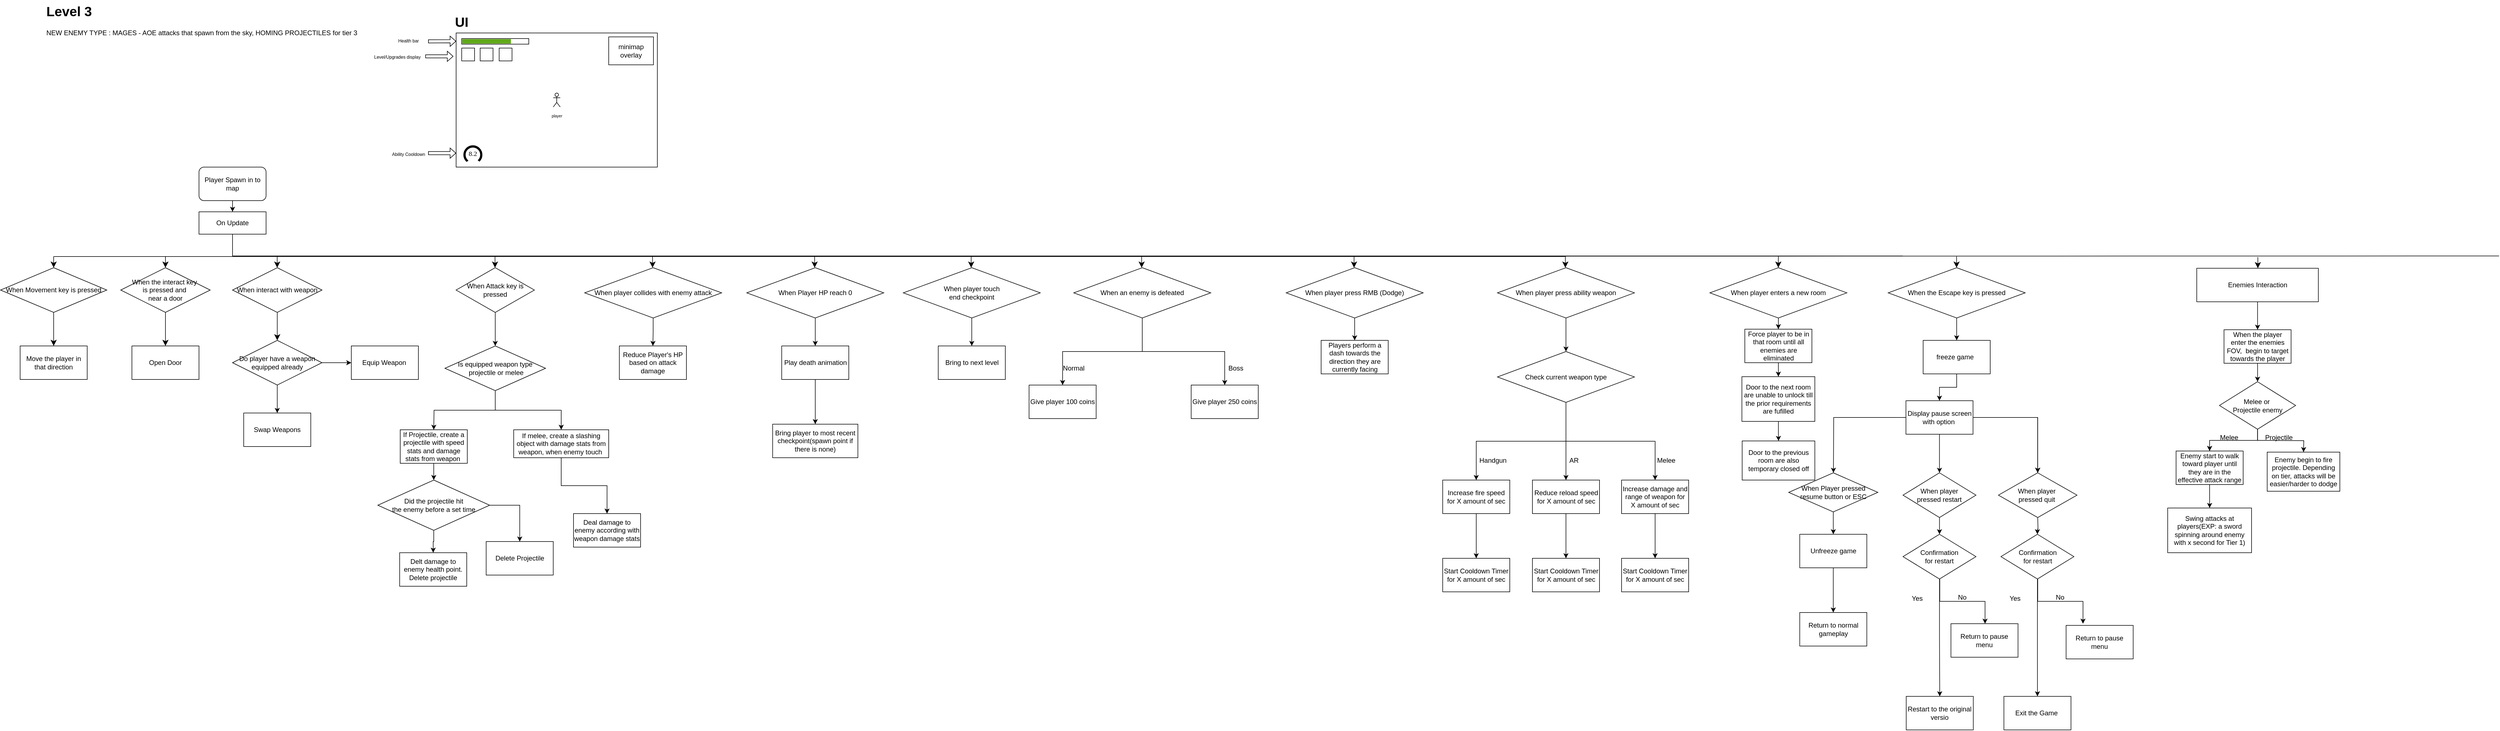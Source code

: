 <mxfile version="27.0.5">
  <diagram name="Page-1" id="taYUtSJ_4CDuhA6wjiIW">
    <mxGraphModel dx="2036" dy="661" grid="1" gridSize="10" guides="1" tooltips="1" connect="1" arrows="1" fold="1" page="1" pageScale="1" pageWidth="850" pageHeight="1100" math="0" shadow="0" adaptiveColors="auto">
      <root>
        <mxCell id="0" />
        <mxCell id="1" parent="0" />
        <mxCell id="h_4dqQD72bOemCukOD2A-11" value="&lt;h1 style=&quot;margin-top: 0px;&quot;&gt;Level 3&lt;/h1&gt;&lt;div&gt;NEW ENEMY TYPE : MAGES - AOE attacks that spawn from the sky, HOMING PROJECTILES for tier 3&lt;/div&gt;" style="text;html=1;whiteSpace=wrap;overflow=hidden;rounded=0;" parent="1" vertex="1">
          <mxGeometry x="-620" y="991.45" width="620" height="310" as="geometry" />
        </mxCell>
        <mxCell id="E4qFbeiB4ODEOkEXqFHY-1" value="&lt;h1 style=&quot;margin-top: 0px;&quot;&gt;&lt;span style=&quot;background-color: transparent; color: light-dark(rgb(0, 0, 0), rgb(255, 255, 255));&quot;&gt;UI&lt;/span&gt;&lt;/h1&gt;" style="text;html=1;whiteSpace=wrap;overflow=hidden;rounded=0;align=center;" parent="1" vertex="1">
          <mxGeometry x="35" y="1010" width="180" height="40" as="geometry" />
        </mxCell>
        <mxCell id="E4qFbeiB4ODEOkEXqFHY-2" value="" style="rounded=0;whiteSpace=wrap;html=1;" parent="1" vertex="1">
          <mxGeometry x="115" y="1050" width="360" height="240" as="geometry" />
        </mxCell>
        <mxCell id="E4qFbeiB4ODEOkEXqFHY-3" value="" style="rounded=0;whiteSpace=wrap;html=1;" parent="1" vertex="1">
          <mxGeometry x="125" y="1060" width="120" height="10" as="geometry" />
        </mxCell>
        <mxCell id="E4qFbeiB4ODEOkEXqFHY-4" value="" style="rounded=0;whiteSpace=wrap;html=1;fillColor=#60a917;fontColor=#ffffff;strokeColor=none;movable=1;resizable=1;rotatable=1;deletable=1;editable=1;locked=0;connectable=1;" parent="1" vertex="1">
          <mxGeometry x="126" y="1061" width="87" height="8" as="geometry" />
        </mxCell>
        <mxCell id="E4qFbeiB4ODEOkEXqFHY-5" value="" style="ellipse;whiteSpace=wrap;html=1;aspect=fixed;strokeWidth=4;" parent="1" vertex="1">
          <mxGeometry x="130" y="1253" width="30" height="30" as="geometry" />
        </mxCell>
        <mxCell id="E4qFbeiB4ODEOkEXqFHY-7" value="&lt;font face=&quot;Tahoma&quot;&gt;8.2&lt;/font&gt;" style="text;html=1;align=center;verticalAlign=middle;whiteSpace=wrap;rounded=0;" parent="1" vertex="1">
          <mxGeometry x="115" y="1251" width="60" height="30" as="geometry" />
        </mxCell>
        <mxCell id="E4qFbeiB4ODEOkEXqFHY-8" value="minimap overlay" style="rounded=0;whiteSpace=wrap;html=1;" parent="1" vertex="1">
          <mxGeometry x="388" y="1057" width="80" height="50" as="geometry" />
        </mxCell>
        <mxCell id="E4qFbeiB4ODEOkEXqFHY-9" value="" style="shape=flexArrow;endArrow=classic;html=1;rounded=0;width=5.714;endSize=3.095;endWidth=11.565;" parent="1" edge="1">
          <mxGeometry width="50" height="50" relative="1" as="geometry">
            <mxPoint x="65" y="1265" as="sourcePoint" />
            <mxPoint x="115" y="1265" as="targetPoint" />
          </mxGeometry>
        </mxCell>
        <mxCell id="E4qFbeiB4ODEOkEXqFHY-10" value="" style="shape=flexArrow;endArrow=classic;html=1;rounded=0;width=5.714;endSize=3.095;endWidth=11.565;" parent="1" edge="1">
          <mxGeometry width="50" height="50" relative="1" as="geometry">
            <mxPoint x="65" y="1065" as="sourcePoint" />
            <mxPoint x="115" y="1064.76" as="targetPoint" />
          </mxGeometry>
        </mxCell>
        <mxCell id="E4qFbeiB4ODEOkEXqFHY-11" value="&lt;div&gt;&lt;font style=&quot;font-size: 8px;&quot;&gt;Ability&amp;nbsp;&lt;/font&gt;&lt;span style=&quot;font-size: 8px; background-color: transparent; color: light-dark(rgb(0, 0, 0), rgb(255, 255, 255));&quot;&gt;Cooldown&lt;/span&gt;&lt;/div&gt;" style="text;html=1;align=center;verticalAlign=middle;whiteSpace=wrap;rounded=0;" parent="1" vertex="1">
          <mxGeometry x="-15" y="1251" width="90" height="30" as="geometry" />
        </mxCell>
        <mxCell id="E4qFbeiB4ODEOkEXqFHY-12" value="&lt;div&gt;&lt;span style=&quot;font-size: 8px;&quot;&gt;Health bar&lt;/span&gt;&lt;/div&gt;" style="text;html=1;align=center;verticalAlign=middle;whiteSpace=wrap;rounded=0;" parent="1" vertex="1">
          <mxGeometry x="-15" y="1048" width="90" height="30" as="geometry" />
        </mxCell>
        <mxCell id="E4qFbeiB4ODEOkEXqFHY-19" value="" style="whiteSpace=wrap;html=1;aspect=fixed;" parent="1" vertex="1">
          <mxGeometry x="125" y="1077" width="23" height="23" as="geometry" />
        </mxCell>
        <mxCell id="E4qFbeiB4ODEOkEXqFHY-20" value="" style="whiteSpace=wrap;html=1;aspect=fixed;" parent="1" vertex="1">
          <mxGeometry x="158" y="1077" width="23" height="23" as="geometry" />
        </mxCell>
        <mxCell id="E4qFbeiB4ODEOkEXqFHY-21" value="" style="whiteSpace=wrap;html=1;aspect=fixed;" parent="1" vertex="1">
          <mxGeometry x="192" y="1077" width="23" height="23" as="geometry" />
        </mxCell>
        <mxCell id="E4qFbeiB4ODEOkEXqFHY-22" value="" style="shape=flexArrow;endArrow=classic;html=1;rounded=0;width=5.714;endSize=3.095;endWidth=11.565;" parent="1" edge="1">
          <mxGeometry width="50" height="50" relative="1" as="geometry">
            <mxPoint x="60" y="1091.8" as="sourcePoint" />
            <mxPoint x="110" y="1091.8" as="targetPoint" />
          </mxGeometry>
        </mxCell>
        <mxCell id="E4qFbeiB4ODEOkEXqFHY-23" value="&lt;span style=&quot;font-size: 8px;&quot;&gt;Level/Upgrades display&lt;/span&gt;" style="text;html=1;align=center;verticalAlign=middle;whiteSpace=wrap;rounded=0;" parent="1" vertex="1">
          <mxGeometry x="-35" y="1077" width="90" height="30" as="geometry" />
        </mxCell>
        <mxCell id="E4qFbeiB4ODEOkEXqFHY-24" value="" style="triangle;whiteSpace=wrap;html=1;rotation=-90;strokeColor=none;" parent="1" vertex="1">
          <mxGeometry x="137.2" y="1258.45" width="16.87" height="43" as="geometry" />
        </mxCell>
        <mxCell id="E4qFbeiB4ODEOkEXqFHY-25" value="&lt;div&gt;&lt;font style=&quot;font-size: 7px;&quot;&gt;player&lt;/font&gt;&lt;/div&gt;" style="shape=umlActor;verticalLabelPosition=bottom;verticalAlign=top;html=1;outlineConnect=0;rounded=0;" parent="1" vertex="1">
          <mxGeometry x="288.75" y="1157.5" width="12.5" height="25" as="geometry" />
        </mxCell>
        <mxCell id="eXyDsj4oLJ770W_KGHtE-3" style="edgeStyle=orthogonalEdgeStyle;rounded=0;orthogonalLoop=1;jettySize=auto;html=1;exitX=0.5;exitY=1;exitDx=0;exitDy=0;entryX=0.5;entryY=0;entryDx=0;entryDy=0;" parent="1" source="eXyDsj4oLJ770W_KGHtE-1" target="eXyDsj4oLJ770W_KGHtE-2" edge="1">
          <mxGeometry relative="1" as="geometry" />
        </mxCell>
        <mxCell id="eXyDsj4oLJ770W_KGHtE-1" value="Player Spawn in to map" style="rounded=1;whiteSpace=wrap;html=1;" parent="1" vertex="1">
          <mxGeometry x="-345" y="1290" width="120" height="60" as="geometry" />
        </mxCell>
        <mxCell id="eXyDsj4oLJ770W_KGHtE-2" value="On Update" style="rounded=0;whiteSpace=wrap;html=1;" parent="1" vertex="1">
          <mxGeometry x="-345" y="1370" width="120" height="40" as="geometry" />
        </mxCell>
        <mxCell id="Yp42xmwH9Xkohg9ComGU-12" style="edgeStyle=none;curved=1;rounded=0;orthogonalLoop=1;jettySize=auto;html=1;exitX=0.5;exitY=1;exitDx=0;exitDy=0;fontSize=12;startSize=8;endSize=8;" parent="1" source="Yp42xmwH9Xkohg9ComGU-3" target="Yp42xmwH9Xkohg9ComGU-11" edge="1">
          <mxGeometry relative="1" as="geometry" />
        </mxCell>
        <mxCell id="Yp42xmwH9Xkohg9ComGU-3" value="&lt;div&gt;&lt;span style=&quot;background-color: transparent; color: light-dark(rgb(0, 0, 0), rgb(255, 255, 255));&quot;&gt;When Movement key is pressed&lt;/span&gt;&lt;/div&gt;" style="rhombus;whiteSpace=wrap;html=1;" parent="1" vertex="1">
          <mxGeometry x="-700" y="1470" width="190" height="80" as="geometry" />
        </mxCell>
        <mxCell id="Yp42xmwH9Xkohg9ComGU-8" value="" style="endArrow=none;html=1;rounded=0;fontSize=12;startSize=8;endSize=8;curved=1;" parent="1" edge="1">
          <mxGeometry width="50" height="50" relative="1" as="geometry">
            <mxPoint x="-285" y="1450" as="sourcePoint" />
            <mxPoint x="-285" y="1410" as="targetPoint" />
          </mxGeometry>
        </mxCell>
        <mxCell id="Yp42xmwH9Xkohg9ComGU-9" value="" style="endArrow=none;html=1;rounded=0;fontSize=12;startSize=8;endSize=8;curved=1;" parent="1" edge="1">
          <mxGeometry width="50" height="50" relative="1" as="geometry">
            <mxPoint x="-285" y="1450" as="sourcePoint" />
            <mxPoint x="-605" y="1450" as="targetPoint" />
          </mxGeometry>
        </mxCell>
        <mxCell id="Yp42xmwH9Xkohg9ComGU-10" value="" style="endArrow=classic;html=1;rounded=0;fontSize=12;startSize=8;endSize=8;curved=1;entryX=0.5;entryY=0;entryDx=0;entryDy=0;" parent="1" target="Yp42xmwH9Xkohg9ComGU-3" edge="1">
          <mxGeometry width="50" height="50" relative="1" as="geometry">
            <mxPoint x="-605" y="1450" as="sourcePoint" />
            <mxPoint x="-655" y="1460" as="targetPoint" />
          </mxGeometry>
        </mxCell>
        <mxCell id="Yp42xmwH9Xkohg9ComGU-11" value="Move the player in that direction" style="rounded=0;whiteSpace=wrap;html=1;" parent="1" vertex="1">
          <mxGeometry x="-665" y="1610" width="120" height="60" as="geometry" />
        </mxCell>
        <mxCell id="Yp42xmwH9Xkohg9ComGU-16" value="" style="edgeStyle=none;curved=1;rounded=0;orthogonalLoop=1;jettySize=auto;html=1;fontSize=12;startSize=8;endSize=8;" parent="1" source="Yp42xmwH9Xkohg9ComGU-13" target="Yp42xmwH9Xkohg9ComGU-15" edge="1">
          <mxGeometry relative="1" as="geometry" />
        </mxCell>
        <mxCell id="Yp42xmwH9Xkohg9ComGU-13" value="When the interact key&amp;nbsp;&lt;div&gt;is pressed and&amp;nbsp;&lt;/div&gt;&lt;div&gt;near&amp;nbsp;&lt;span style=&quot;background-color: transparent; color: light-dark(rgb(0, 0, 0), rgb(255, 255, 255));&quot;&gt;a door&lt;/span&gt;&lt;/div&gt;" style="rhombus;whiteSpace=wrap;html=1;" parent="1" vertex="1">
          <mxGeometry x="-485" y="1470" width="160" height="80" as="geometry" />
        </mxCell>
        <mxCell id="Yp42xmwH9Xkohg9ComGU-14" value="" style="endArrow=classic;html=1;rounded=0;fontSize=12;startSize=8;endSize=8;curved=1;" parent="1" target="Yp42xmwH9Xkohg9ComGU-13" edge="1">
          <mxGeometry width="50" height="50" relative="1" as="geometry">
            <mxPoint x="-405" y="1450" as="sourcePoint" />
            <mxPoint x="-355" y="1400" as="targetPoint" />
          </mxGeometry>
        </mxCell>
        <mxCell id="Yp42xmwH9Xkohg9ComGU-15" value="Open Door" style="whiteSpace=wrap;html=1;" parent="1" vertex="1">
          <mxGeometry x="-465" y="1610" width="120" height="60" as="geometry" />
        </mxCell>
        <mxCell id="Yp42xmwH9Xkohg9ComGU-23" value="" style="edgeStyle=none;curved=1;rounded=0;orthogonalLoop=1;jettySize=auto;html=1;fontSize=12;startSize=8;endSize=8;" parent="1" source="Yp42xmwH9Xkohg9ComGU-17" target="Yp42xmwH9Xkohg9ComGU-22" edge="1">
          <mxGeometry relative="1" as="geometry" />
        </mxCell>
        <mxCell id="Yp42xmwH9Xkohg9ComGU-17" value="When interact with weapon" style="rhombus;whiteSpace=wrap;html=1;" parent="1" vertex="1">
          <mxGeometry x="-285" y="1470" width="160" height="80" as="geometry" />
        </mxCell>
        <mxCell id="Yp42xmwH9Xkohg9ComGU-18" value="" style="endArrow=none;html=1;rounded=0;fontSize=12;startSize=8;endSize=8;curved=1;" parent="1" edge="1">
          <mxGeometry width="50" height="50" relative="1" as="geometry">
            <mxPoint x="-285" y="1450" as="sourcePoint" />
            <mxPoint x="2100" y="1450" as="targetPoint" />
          </mxGeometry>
        </mxCell>
        <mxCell id="Yp42xmwH9Xkohg9ComGU-19" value="" style="endArrow=classic;html=1;rounded=0;fontSize=12;startSize=8;endSize=8;curved=1;" parent="1" edge="1">
          <mxGeometry width="50" height="50" relative="1" as="geometry">
            <mxPoint x="-205.11" y="1450" as="sourcePoint" />
            <mxPoint x="-205.11" y="1470" as="targetPoint" />
          </mxGeometry>
        </mxCell>
        <mxCell id="q4_9x-0cVKSZLk66gTpS-1" style="edgeStyle=orthogonalEdgeStyle;rounded=0;orthogonalLoop=1;jettySize=auto;html=1;exitX=1;exitY=0.5;exitDx=0;exitDy=0;" parent="1" edge="1">
          <mxGeometry relative="1" as="geometry">
            <mxPoint x="-72.5" y="1640" as="targetPoint" />
            <mxPoint x="-152.5" y="1640" as="sourcePoint" />
          </mxGeometry>
        </mxCell>
        <mxCell id="q4_9x-0cVKSZLk66gTpS-3" style="edgeStyle=orthogonalEdgeStyle;rounded=0;orthogonalLoop=1;jettySize=auto;html=1;exitX=0.5;exitY=1;exitDx=0;exitDy=0;" parent="1" source="Yp42xmwH9Xkohg9ComGU-22" edge="1">
          <mxGeometry relative="1" as="geometry">
            <mxPoint x="-205" y="1730" as="targetPoint" />
          </mxGeometry>
        </mxCell>
        <mxCell id="Yp42xmwH9Xkohg9ComGU-22" value="Do player have a weapon&lt;div&gt;equipped already&lt;/div&gt;" style="rhombus;whiteSpace=wrap;html=1;" parent="1" vertex="1">
          <mxGeometry x="-285" y="1600" width="160" height="80" as="geometry" />
        </mxCell>
        <mxCell id="q4_9x-0cVKSZLk66gTpS-2" value="Equip Weapon&amp;nbsp;" style="rounded=0;whiteSpace=wrap;html=1;" parent="1" vertex="1">
          <mxGeometry x="-72.5" y="1610" width="120" height="60" as="geometry" />
        </mxCell>
        <mxCell id="q4_9x-0cVKSZLk66gTpS-4" value="Swap Weapons" style="rounded=0;whiteSpace=wrap;html=1;" parent="1" vertex="1">
          <mxGeometry x="-265" y="1730" width="120" height="60" as="geometry" />
        </mxCell>
        <mxCell id="q4_9x-0cVKSZLk66gTpS-8" value="" style="endArrow=classic;html=1;rounded=0;fontSize=12;startSize=8;endSize=8;curved=1;" parent="1" edge="1">
          <mxGeometry width="50" height="50" relative="1" as="geometry">
            <mxPoint x="184.6" y="1450" as="sourcePoint" />
            <mxPoint x="184.6" y="1470" as="targetPoint" />
          </mxGeometry>
        </mxCell>
        <mxCell id="q4_9x-0cVKSZLk66gTpS-11" style="edgeStyle=orthogonalEdgeStyle;rounded=0;orthogonalLoop=1;jettySize=auto;html=1;exitX=0.5;exitY=1;exitDx=0;exitDy=0;entryX=0.5;entryY=0;entryDx=0;entryDy=0;" parent="1" source="q4_9x-0cVKSZLk66gTpS-9" edge="1">
          <mxGeometry relative="1" as="geometry">
            <mxPoint x="185" y="1610" as="targetPoint" />
          </mxGeometry>
        </mxCell>
        <mxCell id="q4_9x-0cVKSZLk66gTpS-9" value="When Attack key is pressed" style="rhombus;whiteSpace=wrap;html=1;" parent="1" vertex="1">
          <mxGeometry x="115" y="1470" width="140" height="80" as="geometry" />
        </mxCell>
        <mxCell id="q4_9x-0cVKSZLk66gTpS-14" style="edgeStyle=orthogonalEdgeStyle;rounded=0;orthogonalLoop=1;jettySize=auto;html=1;exitX=0.5;exitY=1;exitDx=0;exitDy=0;" parent="1" source="q4_9x-0cVKSZLk66gTpS-12" edge="1">
          <mxGeometry relative="1" as="geometry">
            <mxPoint x="75" y="1760" as="targetPoint" />
            <mxPoint x="185" y="1730" as="sourcePoint" />
          </mxGeometry>
        </mxCell>
        <mxCell id="q4_9x-0cVKSZLk66gTpS-16" value="" style="edgeStyle=orthogonalEdgeStyle;rounded=0;orthogonalLoop=1;jettySize=auto;html=1;" parent="1" source="q4_9x-0cVKSZLk66gTpS-12" target="q4_9x-0cVKSZLk66gTpS-15" edge="1">
          <mxGeometry relative="1" as="geometry" />
        </mxCell>
        <mxCell id="q4_9x-0cVKSZLk66gTpS-12" value="Is equipped weapon type&lt;div&gt;&amp;nbsp;projectile or melee&lt;/div&gt;" style="rhombus;whiteSpace=wrap;html=1;rounded=0;" parent="1" vertex="1">
          <mxGeometry x="95" y="1610" width="180" height="80" as="geometry" />
        </mxCell>
        <mxCell id="lq5Zol3VYvwU5_5nPJsw-11" value="" style="edgeStyle=orthogonalEdgeStyle;rounded=0;orthogonalLoop=1;jettySize=auto;html=1;" parent="1" source="q4_9x-0cVKSZLk66gTpS-15" target="lq5Zol3VYvwU5_5nPJsw-10" edge="1">
          <mxGeometry relative="1" as="geometry" />
        </mxCell>
        <mxCell id="q4_9x-0cVKSZLk66gTpS-15" value="If melee, create a slashing object with damage stats from weapon, when enemy touch&amp;nbsp;" style="whiteSpace=wrap;html=1;rounded=0;" parent="1" vertex="1">
          <mxGeometry x="218" y="1760" width="170" height="50" as="geometry" />
        </mxCell>
        <mxCell id="lq5Zol3VYvwU5_5nPJsw-5" value="" style="edgeStyle=orthogonalEdgeStyle;rounded=0;orthogonalLoop=1;jettySize=auto;html=1;" parent="1" source="q4_9x-0cVKSZLk66gTpS-17" target="lq5Zol3VYvwU5_5nPJsw-4" edge="1">
          <mxGeometry relative="1" as="geometry" />
        </mxCell>
        <mxCell id="q4_9x-0cVKSZLk66gTpS-17" value="If Projectile, create a projectile with speed stats and damage stats from weapon&amp;nbsp;" style="rounded=0;whiteSpace=wrap;html=1;" parent="1" vertex="1">
          <mxGeometry x="15" y="1760" width="120" height="60" as="geometry" />
        </mxCell>
        <mxCell id="lq5Zol3VYvwU5_5nPJsw-1" style="edgeStyle=orthogonalEdgeStyle;rounded=0;orthogonalLoop=1;jettySize=auto;html=1;exitX=0.5;exitY=1;exitDx=0;exitDy=0;" parent="1" source="q4_9x-0cVKSZLk66gTpS-15" target="q4_9x-0cVKSZLk66gTpS-15" edge="1">
          <mxGeometry relative="1" as="geometry" />
        </mxCell>
        <mxCell id="lq5Zol3VYvwU5_5nPJsw-7" value="" style="edgeStyle=orthogonalEdgeStyle;rounded=0;orthogonalLoop=1;jettySize=auto;html=1;" parent="1" source="lq5Zol3VYvwU5_5nPJsw-4" target="lq5Zol3VYvwU5_5nPJsw-6" edge="1">
          <mxGeometry relative="1" as="geometry" />
        </mxCell>
        <mxCell id="lq5Zol3VYvwU5_5nPJsw-9" value="" style="edgeStyle=orthogonalEdgeStyle;rounded=0;orthogonalLoop=1;jettySize=auto;html=1;exitX=1;exitY=0.5;exitDx=0;exitDy=0;" parent="1" source="lq5Zol3VYvwU5_5nPJsw-4" target="lq5Zol3VYvwU5_5nPJsw-8" edge="1">
          <mxGeometry relative="1" as="geometry" />
        </mxCell>
        <mxCell id="lq5Zol3VYvwU5_5nPJsw-4" value="Did the projectile hit&lt;div&gt;the enemy before a set time&lt;/div&gt;" style="rhombus;whiteSpace=wrap;html=1;rounded=0;" parent="1" vertex="1">
          <mxGeometry x="-25" y="1850" width="200" height="90" as="geometry" />
        </mxCell>
        <mxCell id="lq5Zol3VYvwU5_5nPJsw-6" value="Delt damage to enemy health point. Delete projectile" style="whiteSpace=wrap;html=1;rounded=0;" parent="1" vertex="1">
          <mxGeometry x="14" y="1980" width="120" height="60" as="geometry" />
        </mxCell>
        <mxCell id="lq5Zol3VYvwU5_5nPJsw-8" value="Delete Projectile" style="whiteSpace=wrap;html=1;rounded=0;" parent="1" vertex="1">
          <mxGeometry x="168.75" y="1960" width="120" height="60" as="geometry" />
        </mxCell>
        <mxCell id="lq5Zol3VYvwU5_5nPJsw-10" value="Deal damage to enemy according with weapon damage stats" style="whiteSpace=wrap;html=1;rounded=0;" parent="1" vertex="1">
          <mxGeometry x="325" y="1910" width="120" height="60" as="geometry" />
        </mxCell>
        <mxCell id="MKZqPjybAPE5XbvGpNHw-1" value="" style="endArrow=classic;html=1;rounded=0;fontSize=12;startSize=8;endSize=8;curved=1;" parent="1" edge="1">
          <mxGeometry width="50" height="50" relative="1" as="geometry">
            <mxPoint x="466.41" y="1450" as="sourcePoint" />
            <mxPoint x="466.41" y="1470" as="targetPoint" />
          </mxGeometry>
        </mxCell>
        <mxCell id="MKZqPjybAPE5XbvGpNHw-4" value="" style="edgeStyle=orthogonalEdgeStyle;rounded=0;orthogonalLoop=1;jettySize=auto;html=1;" parent="1" source="MKZqPjybAPE5XbvGpNHw-2" target="MKZqPjybAPE5XbvGpNHw-3" edge="1">
          <mxGeometry relative="1" as="geometry" />
        </mxCell>
        <mxCell id="MKZqPjybAPE5XbvGpNHw-2" value="When player collides with enemy attack" style="rhombus;whiteSpace=wrap;html=1;" parent="1" vertex="1">
          <mxGeometry x="345" y="1470" width="245" height="90" as="geometry" />
        </mxCell>
        <mxCell id="MKZqPjybAPE5XbvGpNHw-3" value="Reduce Player&#39;s HP based on attack damage" style="whiteSpace=wrap;html=1;" parent="1" vertex="1">
          <mxGeometry x="407" y="1610" width="120" height="60" as="geometry" />
        </mxCell>
        <mxCell id="MKZqPjybAPE5XbvGpNHw-5" value="" style="endArrow=classic;html=1;rounded=0;fontSize=12;startSize=8;endSize=8;curved=1;" parent="1" edge="1">
          <mxGeometry width="50" height="50" relative="1" as="geometry">
            <mxPoint x="756.41" y="1450" as="sourcePoint" />
            <mxPoint x="756.41" y="1470" as="targetPoint" />
          </mxGeometry>
        </mxCell>
        <mxCell id="MKZqPjybAPE5XbvGpNHw-10" value="" style="edgeStyle=orthogonalEdgeStyle;rounded=0;orthogonalLoop=1;jettySize=auto;html=1;" parent="1" source="MKZqPjybAPE5XbvGpNHw-6" target="MKZqPjybAPE5XbvGpNHw-9" edge="1">
          <mxGeometry relative="1" as="geometry" />
        </mxCell>
        <mxCell id="MKZqPjybAPE5XbvGpNHw-6" value="When Player HP reach 0" style="rhombus;whiteSpace=wrap;html=1;" parent="1" vertex="1">
          <mxGeometry x="635" y="1470" width="245" height="90" as="geometry" />
        </mxCell>
        <mxCell id="MKZqPjybAPE5XbvGpNHw-12" value="" style="edgeStyle=orthogonalEdgeStyle;rounded=0;orthogonalLoop=1;jettySize=auto;html=1;" parent="1" source="MKZqPjybAPE5XbvGpNHw-9" target="MKZqPjybAPE5XbvGpNHw-11" edge="1">
          <mxGeometry relative="1" as="geometry" />
        </mxCell>
        <mxCell id="MKZqPjybAPE5XbvGpNHw-9" value="Play death animation" style="whiteSpace=wrap;html=1;" parent="1" vertex="1">
          <mxGeometry x="697.5" y="1610" width="120" height="60" as="geometry" />
        </mxCell>
        <mxCell id="MKZqPjybAPE5XbvGpNHw-11" value="Bring player to most recent checkpoint(spawn point if there is none)" style="whiteSpace=wrap;html=1;" parent="1" vertex="1">
          <mxGeometry x="681.25" y="1750" width="152.5" height="60" as="geometry" />
        </mxCell>
        <mxCell id="MKZqPjybAPE5XbvGpNHw-15" value="" style="endArrow=classic;html=1;rounded=0;fontSize=12;startSize=8;endSize=8;curved=1;" parent="1" edge="1">
          <mxGeometry width="50" height="50" relative="1" as="geometry">
            <mxPoint x="1036.41" y="1450" as="sourcePoint" />
            <mxPoint x="1036.41" y="1470" as="targetPoint" />
          </mxGeometry>
        </mxCell>
        <mxCell id="MKZqPjybAPE5XbvGpNHw-18" value="" style="edgeStyle=orthogonalEdgeStyle;rounded=0;orthogonalLoop=1;jettySize=auto;html=1;" parent="1" source="MKZqPjybAPE5XbvGpNHw-16" target="MKZqPjybAPE5XbvGpNHw-17" edge="1">
          <mxGeometry relative="1" as="geometry" />
        </mxCell>
        <mxCell id="MKZqPjybAPE5XbvGpNHw-16" value="When player touch&lt;div&gt;end checkpoint&lt;/div&gt;" style="rhombus;whiteSpace=wrap;html=1;" parent="1" vertex="1">
          <mxGeometry x="915" y="1470" width="245" height="90" as="geometry" />
        </mxCell>
        <mxCell id="MKZqPjybAPE5XbvGpNHw-17" value="Bring to next level" style="whiteSpace=wrap;html=1;" parent="1" vertex="1">
          <mxGeometry x="977.5" y="1610" width="120" height="60" as="geometry" />
        </mxCell>
        <mxCell id="MKZqPjybAPE5XbvGpNHw-19" value="" style="endArrow=classic;html=1;rounded=0;fontSize=12;startSize=8;endSize=8;curved=1;" parent="1" edge="1">
          <mxGeometry width="50" height="50" relative="1" as="geometry">
            <mxPoint x="1341.41" y="1450" as="sourcePoint" />
            <mxPoint x="1341.41" y="1470" as="targetPoint" />
          </mxGeometry>
        </mxCell>
        <mxCell id="MKZqPjybAPE5XbvGpNHw-22" value="" style="edgeStyle=orthogonalEdgeStyle;rounded=0;orthogonalLoop=1;jettySize=auto;html=1;" parent="1" source="MKZqPjybAPE5XbvGpNHw-20" target="MKZqPjybAPE5XbvGpNHw-21" edge="1">
          <mxGeometry relative="1" as="geometry" />
        </mxCell>
        <mxCell id="MKZqPjybAPE5XbvGpNHw-26" value="" style="edgeStyle=orthogonalEdgeStyle;rounded=0;orthogonalLoop=1;jettySize=auto;html=1;" parent="1" source="MKZqPjybAPE5XbvGpNHw-20" target="MKZqPjybAPE5XbvGpNHw-25" edge="1">
          <mxGeometry relative="1" as="geometry" />
        </mxCell>
        <mxCell id="MKZqPjybAPE5XbvGpNHw-20" value="When an enemy is defeated" style="rhombus;whiteSpace=wrap;html=1;" parent="1" vertex="1">
          <mxGeometry x="1220" y="1470" width="245" height="90" as="geometry" />
        </mxCell>
        <mxCell id="MKZqPjybAPE5XbvGpNHw-21" value="Give player 100 coins" style="whiteSpace=wrap;html=1;" parent="1" vertex="1">
          <mxGeometry x="1140" y="1680" width="120" height="60" as="geometry" />
        </mxCell>
        <mxCell id="MKZqPjybAPE5XbvGpNHw-25" value="Give player 250 coins" style="whiteSpace=wrap;html=1;" parent="1" vertex="1">
          <mxGeometry x="1430" y="1680" width="120" height="60" as="geometry" />
        </mxCell>
        <mxCell id="MKZqPjybAPE5XbvGpNHw-27" value="Normal" style="text;html=1;align=center;verticalAlign=middle;whiteSpace=wrap;rounded=0;" parent="1" vertex="1">
          <mxGeometry x="1190" y="1635" width="60" height="30" as="geometry" />
        </mxCell>
        <mxCell id="MKZqPjybAPE5XbvGpNHw-29" value="Boss" style="text;html=1;align=center;verticalAlign=middle;whiteSpace=wrap;rounded=0;" parent="1" vertex="1">
          <mxGeometry x="1480" y="1635" width="60" height="30" as="geometry" />
        </mxCell>
        <mxCell id="MKZqPjybAPE5XbvGpNHw-31" value="" style="endArrow=classic;html=1;rounded=0;fontSize=12;startSize=8;endSize=8;curved=1;" parent="1" edge="1">
          <mxGeometry width="50" height="50" relative="1" as="geometry">
            <mxPoint x="1721.41" y="1450" as="sourcePoint" />
            <mxPoint x="1721.41" y="1470" as="targetPoint" />
          </mxGeometry>
        </mxCell>
        <mxCell id="MKZqPjybAPE5XbvGpNHw-34" value="" style="edgeStyle=orthogonalEdgeStyle;rounded=0;orthogonalLoop=1;jettySize=auto;html=1;" parent="1" source="MKZqPjybAPE5XbvGpNHw-32" target="MKZqPjybAPE5XbvGpNHw-33" edge="1">
          <mxGeometry relative="1" as="geometry" />
        </mxCell>
        <mxCell id="MKZqPjybAPE5XbvGpNHw-32" value="When player press RMB (Dodge)" style="rhombus;whiteSpace=wrap;html=1;" parent="1" vertex="1">
          <mxGeometry x="1600" y="1470" width="245" height="90" as="geometry" />
        </mxCell>
        <mxCell id="MKZqPjybAPE5XbvGpNHw-33" value="Players perform a dash towards the direction they are currently facing" style="whiteSpace=wrap;html=1;" parent="1" vertex="1">
          <mxGeometry x="1662.5" y="1600" width="120" height="60" as="geometry" />
        </mxCell>
        <mxCell id="MKZqPjybAPE5XbvGpNHw-37" value="" style="endArrow=classic;html=1;rounded=0;fontSize=12;startSize=8;endSize=8;curved=1;" parent="1" edge="1">
          <mxGeometry width="50" height="50" relative="1" as="geometry">
            <mxPoint x="2099.41" y="1450" as="sourcePoint" />
            <mxPoint x="2099.41" y="1470" as="targetPoint" />
          </mxGeometry>
        </mxCell>
        <mxCell id="MKZqPjybAPE5XbvGpNHw-40" value="" style="edgeStyle=orthogonalEdgeStyle;rounded=0;orthogonalLoop=1;jettySize=auto;html=1;" parent="1" source="MKZqPjybAPE5XbvGpNHw-38" target="MKZqPjybAPE5XbvGpNHw-39" edge="1">
          <mxGeometry relative="1" as="geometry" />
        </mxCell>
        <mxCell id="MKZqPjybAPE5XbvGpNHw-38" value="When player press ability weapon" style="rhombus;whiteSpace=wrap;html=1;" parent="1" vertex="1">
          <mxGeometry x="1978" y="1470" width="245" height="90" as="geometry" />
        </mxCell>
        <mxCell id="MKZqPjybAPE5XbvGpNHw-46" value="" style="edgeStyle=orthogonalEdgeStyle;rounded=0;orthogonalLoop=1;jettySize=auto;html=1;" parent="1" source="MKZqPjybAPE5XbvGpNHw-39" target="MKZqPjybAPE5XbvGpNHw-45" edge="1">
          <mxGeometry relative="1" as="geometry" />
        </mxCell>
        <mxCell id="MKZqPjybAPE5XbvGpNHw-48" value="" style="edgeStyle=orthogonalEdgeStyle;rounded=0;orthogonalLoop=1;jettySize=auto;html=1;" parent="1" source="MKZqPjybAPE5XbvGpNHw-39" target="MKZqPjybAPE5XbvGpNHw-47" edge="1">
          <mxGeometry relative="1" as="geometry" />
        </mxCell>
        <mxCell id="MKZqPjybAPE5XbvGpNHw-50" value="" style="edgeStyle=orthogonalEdgeStyle;rounded=0;orthogonalLoop=1;jettySize=auto;html=1;" parent="1" source="MKZqPjybAPE5XbvGpNHw-39" target="MKZqPjybAPE5XbvGpNHw-49" edge="1">
          <mxGeometry relative="1" as="geometry" />
        </mxCell>
        <mxCell id="MKZqPjybAPE5XbvGpNHw-39" value="Check current weapon type" style="rhombus;whiteSpace=wrap;html=1;" parent="1" vertex="1">
          <mxGeometry x="1978" y="1620" width="245" height="91" as="geometry" />
        </mxCell>
        <mxCell id="MKZqPjybAPE5XbvGpNHw-55" value="" style="edgeStyle=orthogonalEdgeStyle;rounded=0;orthogonalLoop=1;jettySize=auto;html=1;" parent="1" source="MKZqPjybAPE5XbvGpNHw-45" target="MKZqPjybAPE5XbvGpNHw-54" edge="1">
          <mxGeometry relative="1" as="geometry" />
        </mxCell>
        <mxCell id="MKZqPjybAPE5XbvGpNHw-45" value="Increase fire speed for X amount of sec" style="whiteSpace=wrap;html=1;" parent="1" vertex="1">
          <mxGeometry x="1880" y="1850" width="120" height="60" as="geometry" />
        </mxCell>
        <mxCell id="MKZqPjybAPE5XbvGpNHw-57" value="" style="edgeStyle=orthogonalEdgeStyle;rounded=0;orthogonalLoop=1;jettySize=auto;html=1;" parent="1" source="MKZqPjybAPE5XbvGpNHw-47" edge="1">
          <mxGeometry relative="1" as="geometry">
            <mxPoint x="2100.5" y="1990" as="targetPoint" />
          </mxGeometry>
        </mxCell>
        <mxCell id="MKZqPjybAPE5XbvGpNHw-47" value="Reduce reload speed for X amount of sec" style="whiteSpace=wrap;html=1;" parent="1" vertex="1">
          <mxGeometry x="2040.5" y="1850" width="120" height="60" as="geometry" />
        </mxCell>
        <mxCell id="MKZqPjybAPE5XbvGpNHw-59" value="" style="edgeStyle=orthogonalEdgeStyle;rounded=0;orthogonalLoop=1;jettySize=auto;html=1;" parent="1" source="MKZqPjybAPE5XbvGpNHw-49" edge="1">
          <mxGeometry relative="1" as="geometry">
            <mxPoint x="2260.0" y="1990" as="targetPoint" />
          </mxGeometry>
        </mxCell>
        <mxCell id="MKZqPjybAPE5XbvGpNHw-49" value="Increase damage and range of weapon for X amount of sec" style="whiteSpace=wrap;html=1;" parent="1" vertex="1">
          <mxGeometry x="2200" y="1850" width="120" height="60" as="geometry" />
        </mxCell>
        <mxCell id="MKZqPjybAPE5XbvGpNHw-51" value="Handgun" style="text;html=1;align=center;verticalAlign=middle;whiteSpace=wrap;rounded=0;" parent="1" vertex="1">
          <mxGeometry x="1940" y="1800" width="60" height="30" as="geometry" />
        </mxCell>
        <mxCell id="MKZqPjybAPE5XbvGpNHw-52" value="AR" style="text;html=1;align=center;verticalAlign=middle;whiteSpace=wrap;rounded=0;" parent="1" vertex="1">
          <mxGeometry x="2085" y="1800" width="60" height="30" as="geometry" />
        </mxCell>
        <mxCell id="MKZqPjybAPE5XbvGpNHw-53" value="Melee" style="text;html=1;align=center;verticalAlign=middle;whiteSpace=wrap;rounded=0;" parent="1" vertex="1">
          <mxGeometry x="2250" y="1800" width="60" height="30" as="geometry" />
        </mxCell>
        <mxCell id="MKZqPjybAPE5XbvGpNHw-54" value="Start Cooldown Timer for X amount of sec" style="whiteSpace=wrap;html=1;" parent="1" vertex="1">
          <mxGeometry x="1880" y="1990" width="120" height="60" as="geometry" />
        </mxCell>
        <mxCell id="MKZqPjybAPE5XbvGpNHw-60" value="Start Cooldown Timer for X amount of sec" style="whiteSpace=wrap;html=1;" parent="1" vertex="1">
          <mxGeometry x="2040.5" y="1990" width="120" height="60" as="geometry" />
        </mxCell>
        <mxCell id="MKZqPjybAPE5XbvGpNHw-61" value="Start Cooldown Timer for X amount of sec" style="whiteSpace=wrap;html=1;" parent="1" vertex="1">
          <mxGeometry x="2200" y="1990" width="120" height="60" as="geometry" />
        </mxCell>
        <mxCell id="i7hB4-bsWyCeOYq-jbDJ-1" value="" style="endArrow=none;html=1;rounded=0;fontSize=12;startSize=8;endSize=8;curved=1;" parent="1" edge="1">
          <mxGeometry width="50" height="50" relative="1" as="geometry">
            <mxPoint x="-285" y="1449" as="sourcePoint" />
            <mxPoint x="2703" y="1449" as="targetPoint" />
          </mxGeometry>
        </mxCell>
        <mxCell id="i7hB4-bsWyCeOYq-jbDJ-2" value="" style="endArrow=none;html=1;rounded=0;fontSize=12;startSize=8;endSize=8;curved=1;" parent="1" edge="1">
          <mxGeometry width="50" height="50" relative="1" as="geometry">
            <mxPoint x="-285" y="1450" as="sourcePoint" />
            <mxPoint x="3769.793" y="1449" as="targetPoint" />
          </mxGeometry>
        </mxCell>
        <mxCell id="i7hB4-bsWyCeOYq-jbDJ-3" value="" style="endArrow=classic;html=1;rounded=0;fontSize=12;startSize=8;endSize=8;curved=1;" parent="1" edge="1">
          <mxGeometry width="50" height="50" relative="1" as="geometry">
            <mxPoint x="2480.41" y="1450" as="sourcePoint" />
            <mxPoint x="2480.41" y="1470" as="targetPoint" />
          </mxGeometry>
        </mxCell>
        <mxCell id="i7hB4-bsWyCeOYq-jbDJ-6" value="" style="edgeStyle=orthogonalEdgeStyle;rounded=0;orthogonalLoop=1;jettySize=auto;html=1;" parent="1" source="i7hB4-bsWyCeOYq-jbDJ-4" target="i7hB4-bsWyCeOYq-jbDJ-5" edge="1">
          <mxGeometry relative="1" as="geometry" />
        </mxCell>
        <mxCell id="i7hB4-bsWyCeOYq-jbDJ-4" value="When player enters a new room" style="rhombus;whiteSpace=wrap;html=1;" parent="1" vertex="1">
          <mxGeometry x="2358" y="1470" width="245" height="90" as="geometry" />
        </mxCell>
        <mxCell id="i7hB4-bsWyCeOYq-jbDJ-8" value="" style="edgeStyle=orthogonalEdgeStyle;rounded=0;orthogonalLoop=1;jettySize=auto;html=1;" parent="1" source="i7hB4-bsWyCeOYq-jbDJ-5" target="i7hB4-bsWyCeOYq-jbDJ-7" edge="1">
          <mxGeometry relative="1" as="geometry" />
        </mxCell>
        <mxCell id="i7hB4-bsWyCeOYq-jbDJ-5" value="Force player to be in that room until all enemies are eliminated" style="whiteSpace=wrap;html=1;" parent="1" vertex="1">
          <mxGeometry x="2420.5" y="1580" width="120" height="60" as="geometry" />
        </mxCell>
        <mxCell id="i7hB4-bsWyCeOYq-jbDJ-46" value="" style="edgeStyle=orthogonalEdgeStyle;rounded=0;orthogonalLoop=1;jettySize=auto;html=1;" parent="1" source="i7hB4-bsWyCeOYq-jbDJ-7" target="i7hB4-bsWyCeOYq-jbDJ-45" edge="1">
          <mxGeometry relative="1" as="geometry" />
        </mxCell>
        <mxCell id="i7hB4-bsWyCeOYq-jbDJ-7" value="Door to the next room are unable to unlock till the prior requirements are fufilled" style="whiteSpace=wrap;html=1;" parent="1" vertex="1">
          <mxGeometry x="2415.25" y="1665" width="130.5" height="80" as="geometry" />
        </mxCell>
        <mxCell id="i7hB4-bsWyCeOYq-jbDJ-9" value="" style="endArrow=classic;html=1;rounded=0;fontSize=12;startSize=8;endSize=8;curved=1;" parent="1" edge="1">
          <mxGeometry width="50" height="50" relative="1" as="geometry">
            <mxPoint x="2799.31" y="1450" as="sourcePoint" />
            <mxPoint x="2799.31" y="1470" as="targetPoint" />
          </mxGeometry>
        </mxCell>
        <mxCell id="i7hB4-bsWyCeOYq-jbDJ-12" value="" style="edgeStyle=orthogonalEdgeStyle;rounded=0;orthogonalLoop=1;jettySize=auto;html=1;" parent="1" source="i7hB4-bsWyCeOYq-jbDJ-10" target="i7hB4-bsWyCeOYq-jbDJ-11" edge="1">
          <mxGeometry relative="1" as="geometry" />
        </mxCell>
        <mxCell id="i7hB4-bsWyCeOYq-jbDJ-10" value="When the Escape key is pressed" style="rhombus;whiteSpace=wrap;html=1;" parent="1" vertex="1">
          <mxGeometry x="2677" y="1470" width="245" height="90" as="geometry" />
        </mxCell>
        <mxCell id="i7hB4-bsWyCeOYq-jbDJ-14" value="" style="edgeStyle=orthogonalEdgeStyle;rounded=0;orthogonalLoop=1;jettySize=auto;html=1;" parent="1" source="i7hB4-bsWyCeOYq-jbDJ-11" target="i7hB4-bsWyCeOYq-jbDJ-13" edge="1">
          <mxGeometry relative="1" as="geometry" />
        </mxCell>
        <mxCell id="i7hB4-bsWyCeOYq-jbDJ-11" value="freeze game&amp;nbsp;&amp;nbsp;" style="whiteSpace=wrap;html=1;" parent="1" vertex="1">
          <mxGeometry x="2739.5" y="1600" width="120" height="60" as="geometry" />
        </mxCell>
        <mxCell id="i7hB4-bsWyCeOYq-jbDJ-17" value="" style="edgeStyle=orthogonalEdgeStyle;rounded=0;orthogonalLoop=1;jettySize=auto;html=1;" parent="1" source="i7hB4-bsWyCeOYq-jbDJ-13" edge="1">
          <mxGeometry relative="1" as="geometry">
            <mxPoint x="2579" y="1837.004" as="targetPoint" />
          </mxGeometry>
        </mxCell>
        <mxCell id="i7hB4-bsWyCeOYq-jbDJ-19" value="" style="edgeStyle=orthogonalEdgeStyle;rounded=0;orthogonalLoop=1;jettySize=auto;html=1;" parent="1" source="i7hB4-bsWyCeOYq-jbDJ-13" target="i7hB4-bsWyCeOYq-jbDJ-18" edge="1">
          <mxGeometry relative="1" as="geometry" />
        </mxCell>
        <mxCell id="i7hB4-bsWyCeOYq-jbDJ-20" value="" style="edgeStyle=orthogonalEdgeStyle;rounded=0;orthogonalLoop=1;jettySize=auto;html=1;" parent="1" source="i7hB4-bsWyCeOYq-jbDJ-13" target="i7hB4-bsWyCeOYq-jbDJ-18" edge="1">
          <mxGeometry relative="1" as="geometry" />
        </mxCell>
        <mxCell id="i7hB4-bsWyCeOYq-jbDJ-21" value="" style="edgeStyle=orthogonalEdgeStyle;rounded=0;orthogonalLoop=1;jettySize=auto;html=1;" parent="1" source="i7hB4-bsWyCeOYq-jbDJ-13" target="i7hB4-bsWyCeOYq-jbDJ-18" edge="1">
          <mxGeometry relative="1" as="geometry" />
        </mxCell>
        <mxCell id="i7hB4-bsWyCeOYq-jbDJ-22" value="" style="edgeStyle=orthogonalEdgeStyle;rounded=0;orthogonalLoop=1;jettySize=auto;html=1;" parent="1" source="i7hB4-bsWyCeOYq-jbDJ-13" target="i7hB4-bsWyCeOYq-jbDJ-18" edge="1">
          <mxGeometry relative="1" as="geometry" />
        </mxCell>
        <mxCell id="i7hB4-bsWyCeOYq-jbDJ-24" value="" style="edgeStyle=orthogonalEdgeStyle;rounded=0;orthogonalLoop=1;jettySize=auto;html=1;" parent="1" source="i7hB4-bsWyCeOYq-jbDJ-13" target="i7hB4-bsWyCeOYq-jbDJ-23" edge="1">
          <mxGeometry relative="1" as="geometry" />
        </mxCell>
        <mxCell id="i7hB4-bsWyCeOYq-jbDJ-13" value="Display pause screen&lt;div&gt;with option&amp;nbsp;&lt;/div&gt;" style="whiteSpace=wrap;html=1;" parent="1" vertex="1">
          <mxGeometry x="2708.74" y="1708" width="120" height="60" as="geometry" />
        </mxCell>
        <mxCell id="sP7tC8DH-ycPfbjM61ny-35" value="" style="edgeStyle=orthogonalEdgeStyle;rounded=0;orthogonalLoop=1;jettySize=auto;html=1;" parent="1" source="i7hB4-bsWyCeOYq-jbDJ-16" target="sP7tC8DH-ycPfbjM61ny-34" edge="1">
          <mxGeometry relative="1" as="geometry" />
        </mxCell>
        <mxCell id="i7hB4-bsWyCeOYq-jbDJ-16" value="When Player pressed&lt;div&gt;&amp;nbsp;resume button or ESC&amp;nbsp;&lt;/div&gt;" style="rhombus;whiteSpace=wrap;html=1;" parent="1" vertex="1">
          <mxGeometry x="2499" y="1837" width="159.5" height="70" as="geometry" />
        </mxCell>
        <mxCell id="i7hB4-bsWyCeOYq-jbDJ-18" value="When player&amp;nbsp;&lt;div&gt;pressed quit&amp;nbsp;&lt;/div&gt;" style="rhombus;whiteSpace=wrap;html=1;" parent="1" vertex="1">
          <mxGeometry x="2874.24" y="1837" width="140.5" height="80" as="geometry" />
        </mxCell>
        <mxCell id="i7hB4-bsWyCeOYq-jbDJ-28" value="" style="edgeStyle=orthogonalEdgeStyle;rounded=0;orthogonalLoop=1;jettySize=auto;html=1;" parent="1" source="i7hB4-bsWyCeOYq-jbDJ-23" target="i7hB4-bsWyCeOYq-jbDJ-27" edge="1">
          <mxGeometry relative="1" as="geometry" />
        </mxCell>
        <mxCell id="i7hB4-bsWyCeOYq-jbDJ-23" value="When player&lt;div&gt;pressed restart&lt;/div&gt;" style="rhombus;whiteSpace=wrap;html=1;" parent="1" vertex="1">
          <mxGeometry x="2703.49" y="1837" width="130.5" height="80" as="geometry" />
        </mxCell>
        <mxCell id="i7hB4-bsWyCeOYq-jbDJ-30" value="" style="edgeStyle=orthogonalEdgeStyle;rounded=0;orthogonalLoop=1;jettySize=auto;html=1;" parent="1" source="i7hB4-bsWyCeOYq-jbDJ-27" target="i7hB4-bsWyCeOYq-jbDJ-29" edge="1">
          <mxGeometry relative="1" as="geometry" />
        </mxCell>
        <mxCell id="i7hB4-bsWyCeOYq-jbDJ-32" value="" style="edgeStyle=orthogonalEdgeStyle;rounded=0;orthogonalLoop=1;jettySize=auto;html=1;exitX=0.559;exitY=0.89;exitDx=0;exitDy=0;exitPerimeter=0;" parent="1" source="i7hB4-bsWyCeOYq-jbDJ-27" target="i7hB4-bsWyCeOYq-jbDJ-31" edge="1">
          <mxGeometry relative="1" as="geometry">
            <mxPoint x="2759.238" y="2066.986" as="sourcePoint" />
            <Array as="points">
              <mxPoint x="2769.24" y="2018" />
              <mxPoint x="2769.24" y="2067" />
              <mxPoint x="2850.24" y="2067" />
            </Array>
          </mxGeometry>
        </mxCell>
        <mxCell id="i7hB4-bsWyCeOYq-jbDJ-27" value="Confirmation&lt;div&gt;for restart&lt;/div&gt;" style="rhombus;whiteSpace=wrap;html=1;" parent="1" vertex="1">
          <mxGeometry x="2703.49" y="1947" width="130.5" height="80" as="geometry" />
        </mxCell>
        <mxCell id="i7hB4-bsWyCeOYq-jbDJ-29" value="Restart to the original versio" style="whiteSpace=wrap;html=1;" parent="1" vertex="1">
          <mxGeometry x="2709.24" y="2237" width="120" height="60" as="geometry" />
        </mxCell>
        <mxCell id="i7hB4-bsWyCeOYq-jbDJ-31" value="Return to pause menu" style="whiteSpace=wrap;html=1;" parent="1" vertex="1">
          <mxGeometry x="2789.24" y="2107.0" width="120" height="60" as="geometry" />
        </mxCell>
        <mxCell id="i7hB4-bsWyCeOYq-jbDJ-34" value="Yes" style="text;html=1;align=center;verticalAlign=middle;whiteSpace=wrap;rounded=0;" parent="1" vertex="1">
          <mxGeometry x="2699.24" y="2047" width="60" height="30" as="geometry" />
        </mxCell>
        <mxCell id="i7hB4-bsWyCeOYq-jbDJ-35" value="No" style="text;html=1;align=center;verticalAlign=middle;resizable=0;points=[];autosize=1;strokeColor=none;fillColor=none;" parent="1" vertex="1">
          <mxGeometry x="2789.24" y="2045" width="40" height="30" as="geometry" />
        </mxCell>
        <mxCell id="i7hB4-bsWyCeOYq-jbDJ-36" value="" style="edgeStyle=orthogonalEdgeStyle;rounded=0;orthogonalLoop=1;jettySize=auto;html=1;" parent="1" target="i7hB4-bsWyCeOYq-jbDJ-39" edge="1">
          <mxGeometry relative="1" as="geometry">
            <mxPoint x="2944.49" y="1917" as="sourcePoint" />
          </mxGeometry>
        </mxCell>
        <mxCell id="i7hB4-bsWyCeOYq-jbDJ-37" value="" style="edgeStyle=orthogonalEdgeStyle;rounded=0;orthogonalLoop=1;jettySize=auto;html=1;" parent="1" source="i7hB4-bsWyCeOYq-jbDJ-39" target="i7hB4-bsWyCeOYq-jbDJ-40" edge="1">
          <mxGeometry relative="1" as="geometry" />
        </mxCell>
        <mxCell id="i7hB4-bsWyCeOYq-jbDJ-38" value="" style="edgeStyle=orthogonalEdgeStyle;rounded=0;orthogonalLoop=1;jettySize=auto;html=1;exitX=0.559;exitY=0.89;exitDx=0;exitDy=0;exitPerimeter=0;" parent="1" source="i7hB4-bsWyCeOYq-jbDJ-39" edge="1">
          <mxGeometry relative="1" as="geometry">
            <mxPoint x="2934.488" y="2066.986" as="sourcePoint" />
            <Array as="points">
              <mxPoint x="2944.49" y="2018" />
              <mxPoint x="2944.49" y="2067" />
              <mxPoint x="3025.49" y="2067" />
            </Array>
            <mxPoint x="3025.48" y="2107.0" as="targetPoint" />
          </mxGeometry>
        </mxCell>
        <mxCell id="i7hB4-bsWyCeOYq-jbDJ-39" value="Confirmation&lt;div&gt;for restart&lt;/div&gt;" style="rhombus;whiteSpace=wrap;html=1;" parent="1" vertex="1">
          <mxGeometry x="2878.74" y="1947" width="130.5" height="80" as="geometry" />
        </mxCell>
        <mxCell id="i7hB4-bsWyCeOYq-jbDJ-40" value="Exit the Game&amp;nbsp;" style="whiteSpace=wrap;html=1;" parent="1" vertex="1">
          <mxGeometry x="2883.99" y="2237" width="120" height="60" as="geometry" />
        </mxCell>
        <mxCell id="i7hB4-bsWyCeOYq-jbDJ-41" value="Return to pause menu" style="whiteSpace=wrap;html=1;" parent="1" vertex="1">
          <mxGeometry x="2995.25" y="2110.0" width="120" height="60" as="geometry" />
        </mxCell>
        <mxCell id="i7hB4-bsWyCeOYq-jbDJ-42" value="Yes" style="text;html=1;align=center;verticalAlign=middle;whiteSpace=wrap;rounded=0;" parent="1" vertex="1">
          <mxGeometry x="2874.49" y="2047" width="60" height="30" as="geometry" />
        </mxCell>
        <mxCell id="i7hB4-bsWyCeOYq-jbDJ-43" value="No" style="text;html=1;align=center;verticalAlign=middle;resizable=0;points=[];autosize=1;strokeColor=none;fillColor=none;" parent="1" vertex="1">
          <mxGeometry x="2964.49" y="2045" width="40" height="30" as="geometry" />
        </mxCell>
        <mxCell id="i7hB4-bsWyCeOYq-jbDJ-45" value="Door to the previous room are also temporary closed off" style="whiteSpace=wrap;html=1;" parent="1" vertex="1">
          <mxGeometry x="2415.75" y="1780" width="130" height="70" as="geometry" />
        </mxCell>
        <mxCell id="sP7tC8DH-ycPfbjM61ny-1" value="" style="endArrow=classic;html=1;rounded=0;fontSize=12;startSize=8;endSize=8;curved=1;" parent="1" edge="1">
          <mxGeometry width="50" height="50" relative="1" as="geometry">
            <mxPoint x="3338.31" y="1451" as="sourcePoint" />
            <mxPoint x="3338.31" y="1471" as="targetPoint" />
          </mxGeometry>
        </mxCell>
        <mxCell id="sP7tC8DH-ycPfbjM61ny-5" value="" style="edgeStyle=orthogonalEdgeStyle;rounded=0;orthogonalLoop=1;jettySize=auto;html=1;" parent="1" source="sP7tC8DH-ycPfbjM61ny-3" target="sP7tC8DH-ycPfbjM61ny-4" edge="1">
          <mxGeometry relative="1" as="geometry" />
        </mxCell>
        <mxCell id="sP7tC8DH-ycPfbjM61ny-3" value="Enemies Interaction" style="rounded=0;whiteSpace=wrap;html=1;" parent="1" vertex="1">
          <mxGeometry x="3229" y="1471" width="217.5" height="60" as="geometry" />
        </mxCell>
        <mxCell id="sP7tC8DH-ycPfbjM61ny-21" value="" style="edgeStyle=orthogonalEdgeStyle;rounded=0;orthogonalLoop=1;jettySize=auto;html=1;" parent="1" source="sP7tC8DH-ycPfbjM61ny-4" target="sP7tC8DH-ycPfbjM61ny-20" edge="1">
          <mxGeometry relative="1" as="geometry" />
        </mxCell>
        <mxCell id="sP7tC8DH-ycPfbjM61ny-4" value="When the player enter the enemies FOV,&amp;nbsp; begin to target towards the player" style="whiteSpace=wrap;html=1;rounded=0;" parent="1" vertex="1">
          <mxGeometry x="3277.75" y="1581" width="120" height="60" as="geometry" />
        </mxCell>
        <mxCell id="sP7tC8DH-ycPfbjM61ny-23" value="" style="edgeStyle=orthogonalEdgeStyle;rounded=0;orthogonalLoop=1;jettySize=auto;html=1;" parent="1" source="sP7tC8DH-ycPfbjM61ny-20" target="sP7tC8DH-ycPfbjM61ny-22" edge="1">
          <mxGeometry relative="1" as="geometry" />
        </mxCell>
        <mxCell id="sP7tC8DH-ycPfbjM61ny-25" value="" style="edgeStyle=orthogonalEdgeStyle;rounded=0;orthogonalLoop=1;jettySize=auto;html=1;" parent="1" source="sP7tC8DH-ycPfbjM61ny-20" target="sP7tC8DH-ycPfbjM61ny-22" edge="1">
          <mxGeometry relative="1" as="geometry" />
        </mxCell>
        <mxCell id="sP7tC8DH-ycPfbjM61ny-20" value="Melee or&amp;nbsp;&lt;div&gt;Projectile enemy&lt;/div&gt;" style="rhombus;whiteSpace=wrap;html=1;rounded=0;" parent="1" vertex="1">
          <mxGeometry x="3269.62" y="1674" width="136.25" height="85" as="geometry" />
        </mxCell>
        <mxCell id="sP7tC8DH-ycPfbjM61ny-31" value="" style="edgeStyle=orthogonalEdgeStyle;rounded=0;orthogonalLoop=1;jettySize=auto;html=1;" parent="1" source="sP7tC8DH-ycPfbjM61ny-22" target="sP7tC8DH-ycPfbjM61ny-30" edge="1">
          <mxGeometry relative="1" as="geometry" />
        </mxCell>
        <mxCell id="sP7tC8DH-ycPfbjM61ny-22" value="Enemy start to walk toward player until they are in the effective attack range" style="whiteSpace=wrap;html=1;rounded=0;" parent="1" vertex="1">
          <mxGeometry x="3192.005" y="1798" width="120" height="60" as="geometry" />
        </mxCell>
        <mxCell id="sP7tC8DH-ycPfbjM61ny-24" value="Melee" style="text;html=1;align=center;verticalAlign=middle;whiteSpace=wrap;rounded=0;" parent="1" vertex="1">
          <mxGeometry x="3257" y="1759" width="60" height="30" as="geometry" />
        </mxCell>
        <mxCell id="sP7tC8DH-ycPfbjM61ny-27" value="" style="edgeStyle=orthogonalEdgeStyle;rounded=0;orthogonalLoop=1;jettySize=auto;html=1;" parent="1" edge="1">
          <mxGeometry relative="1" as="geometry">
            <mxPoint x="3337" y="1779.004" as="sourcePoint" />
            <mxPoint x="3420" y="1800" as="targetPoint" />
          </mxGeometry>
        </mxCell>
        <mxCell id="sP7tC8DH-ycPfbjM61ny-28" value="Enemy begin to fire projectile. Depending on tier, attacks will be easier/harder to dodge" style="whiteSpace=wrap;html=1;rounded=0;" parent="1" vertex="1">
          <mxGeometry x="3355" y="1800" width="129.99" height="70" as="geometry" />
        </mxCell>
        <mxCell id="sP7tC8DH-ycPfbjM61ny-29" value="Projectile" style="text;html=1;align=center;verticalAlign=middle;whiteSpace=wrap;rounded=0;" parent="1" vertex="1">
          <mxGeometry x="3345.87" y="1759" width="60" height="30" as="geometry" />
        </mxCell>
        <mxCell id="sP7tC8DH-ycPfbjM61ny-30" value="Swing attacks at players(EXP: a sword spinning around enemy with x second for Tier 1)" style="whiteSpace=wrap;html=1;rounded=0;" parent="1" vertex="1">
          <mxGeometry x="3177.01" y="1900" width="150" height="80" as="geometry" />
        </mxCell>
        <mxCell id="sP7tC8DH-ycPfbjM61ny-37" value="" style="edgeStyle=orthogonalEdgeStyle;rounded=0;orthogonalLoop=1;jettySize=auto;html=1;" parent="1" source="sP7tC8DH-ycPfbjM61ny-34" target="sP7tC8DH-ycPfbjM61ny-36" edge="1">
          <mxGeometry relative="1" as="geometry" />
        </mxCell>
        <mxCell id="sP7tC8DH-ycPfbjM61ny-34" value="Unfreeze game" style="whiteSpace=wrap;html=1;" parent="1" vertex="1">
          <mxGeometry x="2518.75" y="1947" width="120" height="60" as="geometry" />
        </mxCell>
        <mxCell id="sP7tC8DH-ycPfbjM61ny-36" value="Return to normal gameplay" style="whiteSpace=wrap;html=1;" parent="1" vertex="1">
          <mxGeometry x="2518.75" y="2087" width="120" height="60" as="geometry" />
        </mxCell>
      </root>
    </mxGraphModel>
  </diagram>
</mxfile>
